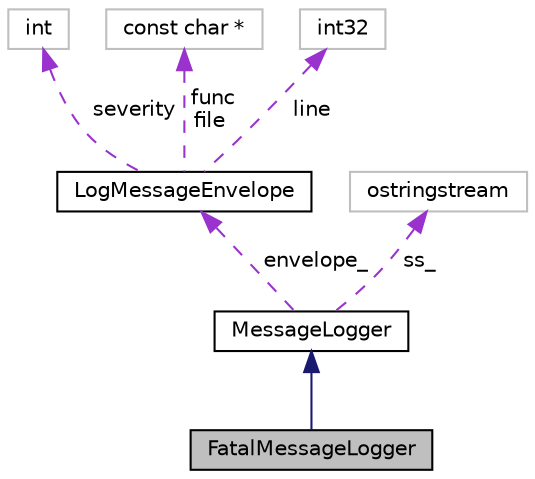 digraph "FatalMessageLogger"
{
  edge [fontname="Helvetica",fontsize="10",labelfontname="Helvetica",labelfontsize="10"];
  node [fontname="Helvetica",fontsize="10",shape=record];
  Node2 [label="FatalMessageLogger",height=0.2,width=0.4,color="black", fillcolor="grey75", style="filled", fontcolor="black"];
  Node3 -> Node2 [dir="back",color="midnightblue",fontsize="10",style="solid",fontname="Helvetica"];
  Node3 [label="MessageLogger",height=0.2,width=0.4,color="black", fillcolor="white", style="filled",URL="$classkaldi_1_1MessageLogger.html"];
  Node4 -> Node3 [dir="back",color="darkorchid3",fontsize="10",style="dashed",label=" envelope_" ,fontname="Helvetica"];
  Node4 [label="LogMessageEnvelope",height=0.2,width=0.4,color="black", fillcolor="white", style="filled",URL="$structkaldi_1_1LogMessageEnvelope.html",tooltip="Log message severity and source location info. "];
  Node5 -> Node4 [dir="back",color="darkorchid3",fontsize="10",style="dashed",label=" severity" ,fontname="Helvetica"];
  Node5 [label="int",height=0.2,width=0.4,color="grey75", fillcolor="white", style="filled"];
  Node6 -> Node4 [dir="back",color="darkorchid3",fontsize="10",style="dashed",label=" func\nfile" ,fontname="Helvetica"];
  Node6 [label="const char *",height=0.2,width=0.4,color="grey75", fillcolor="white", style="filled"];
  Node7 -> Node4 [dir="back",color="darkorchid3",fontsize="10",style="dashed",label=" line" ,fontname="Helvetica"];
  Node7 [label="int32",height=0.2,width=0.4,color="grey75", fillcolor="white", style="filled"];
  Node8 -> Node3 [dir="back",color="darkorchid3",fontsize="10",style="dashed",label=" ss_" ,fontname="Helvetica"];
  Node8 [label="ostringstream",height=0.2,width=0.4,color="grey75", fillcolor="white", style="filled"];
}
